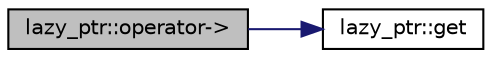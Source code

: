 digraph "lazy_ptr::operator-&gt;"
{
 // LATEX_PDF_SIZE
  edge [fontname="Helvetica",fontsize="10",labelfontname="Helvetica",labelfontsize="10"];
  node [fontname="Helvetica",fontsize="10",shape=record];
  rankdir="LR";
  Node1 [label="lazy_ptr::operator-\>",height=0.2,width=0.4,color="black", fillcolor="grey75", style="filled", fontcolor="black",tooltip=" "];
  Node1 -> Node2 [color="midnightblue",fontsize="10",style="solid",fontname="Helvetica"];
  Node2 [label="lazy_ptr::get",height=0.2,width=0.4,color="black", fillcolor="white", style="filled",URL="$classlazy__ptr.html#a7a7dd50ddf6a8d5c55a9c6d3971ce56c",tooltip=" "];
}
